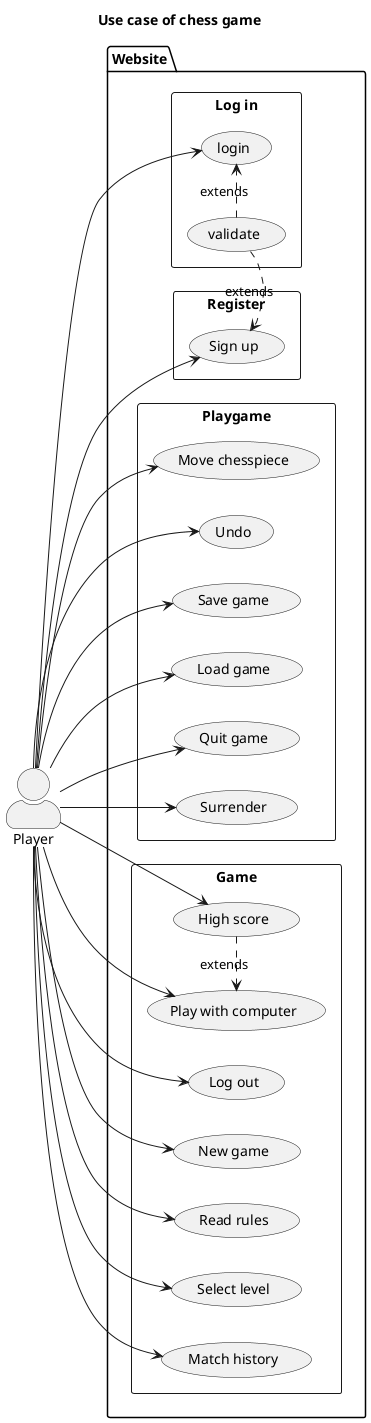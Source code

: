 @startuml Application use cases diagram
skinparam actorStyle awesome
title Use case of chess game

left to right direction
:Player: as player

package "Website"{
  rectangle "Log in"{
    usecase "login" as login
    (validate) .> (login): extends
  }
  rectangle "Register"{
    usecase "Sign up" as signup
    (validate) .> (signup): extends
  }
  
rectangle "Playgame"{
    usecase "Move chesspiece" as move
    usecase "Undo" as undo
    usecase "Save game" as save
    usecase "Load game" as load
    usecase "Quit game" as quit 
    usecase "Surrender" as surrender
  }

  rectangle "Game" as gameplay{
    usecase "Log out" as logout
    usecase "New game" as newgame
    usecase "Read rules" as read
    usecase "Select level" as level
    usecase "Play with computer" as playvscomputer
    usecase "High score" as score 
    usecase "Match history" as history
    score .> playvscomputer:extends
  }

}

player --> signup
player --> login
player --> read
player --> logout
player --> newgame
player --> save
player --> undo
player --> move
player --> load
player --> quit
player --> surrender
player --> level
player --> playvscomputer
player --> score
player --> history
@enduml